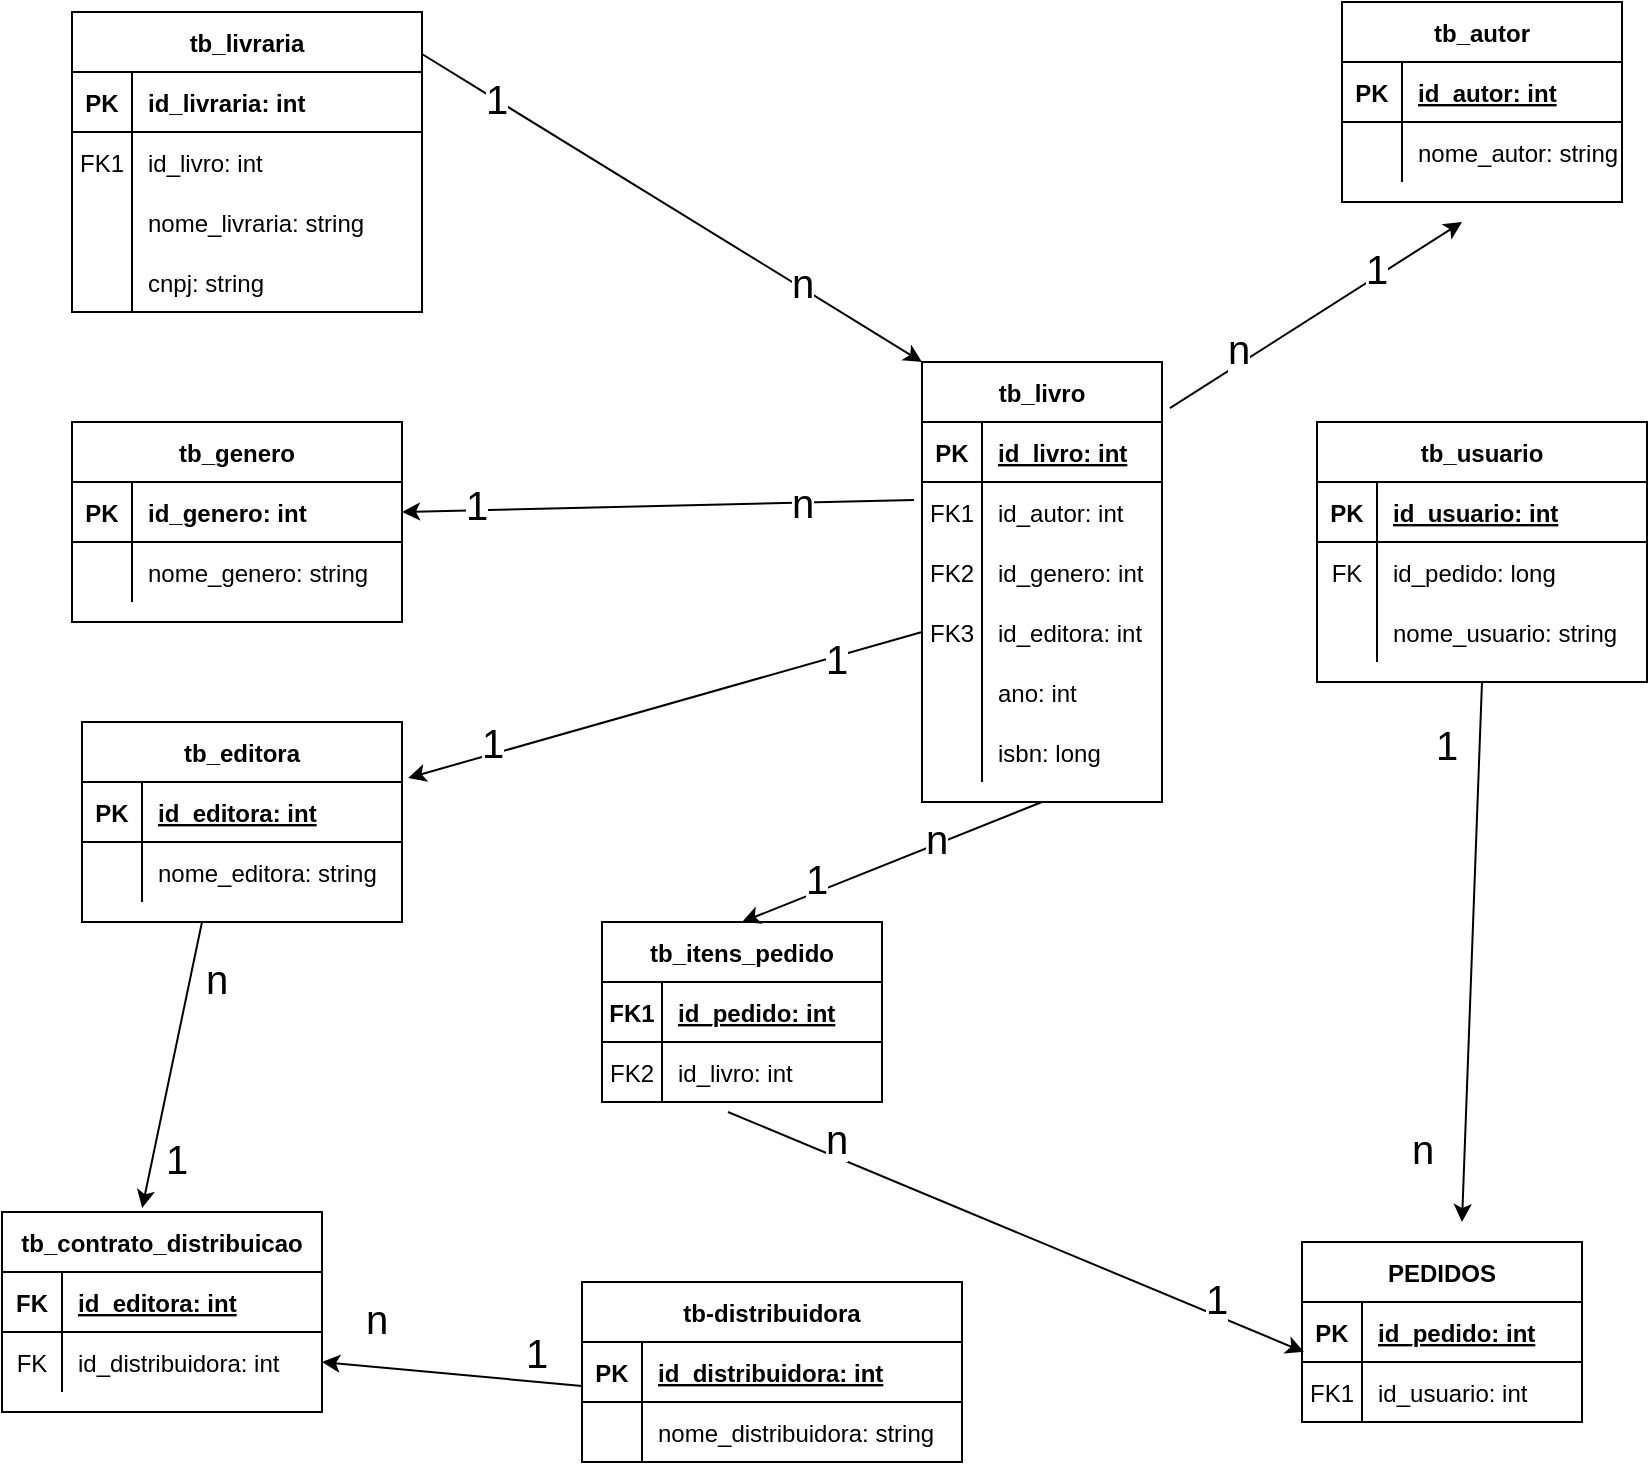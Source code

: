 <mxfile version="21.7.5" type="github">
  <diagram id="R2lEEEUBdFMjLlhIrx00" name="Page-1">
    <mxGraphModel dx="954" dy="571" grid="1" gridSize="10" guides="1" tooltips="1" connect="1" arrows="1" fold="1" page="1" pageScale="1" pageWidth="850" pageHeight="1100" math="0" shadow="0" extFonts="Permanent Marker^https://fonts.googleapis.com/css?family=Permanent+Marker">
      <root>
        <mxCell id="0" />
        <mxCell id="1" parent="0" />
        <mxCell id="nEdjFI1lRqKK-Gql2yea-118" value="tb_livro" style="shape=table;startSize=30;container=1;collapsible=1;childLayout=tableLayout;fixedRows=1;rowLines=0;fontStyle=1;align=center;resizeLast=1;" vertex="1" parent="1">
          <mxGeometry x="460" y="250" width="120" height="220" as="geometry" />
        </mxCell>
        <mxCell id="nEdjFI1lRqKK-Gql2yea-119" value="" style="shape=partialRectangle;collapsible=0;dropTarget=0;pointerEvents=0;fillColor=none;points=[[0,0.5],[1,0.5]];portConstraint=eastwest;top=0;left=0;right=0;bottom=1;" vertex="1" parent="nEdjFI1lRqKK-Gql2yea-118">
          <mxGeometry y="30" width="120" height="30" as="geometry" />
        </mxCell>
        <mxCell id="nEdjFI1lRqKK-Gql2yea-120" value="PK" style="shape=partialRectangle;overflow=hidden;connectable=0;fillColor=none;top=0;left=0;bottom=0;right=0;fontStyle=1;" vertex="1" parent="nEdjFI1lRqKK-Gql2yea-119">
          <mxGeometry width="30" height="30" as="geometry">
            <mxRectangle width="30" height="30" as="alternateBounds" />
          </mxGeometry>
        </mxCell>
        <mxCell id="nEdjFI1lRqKK-Gql2yea-121" value="id_livro: int" style="shape=partialRectangle;overflow=hidden;connectable=0;fillColor=none;top=0;left=0;bottom=0;right=0;align=left;spacingLeft=6;fontStyle=5;" vertex="1" parent="nEdjFI1lRqKK-Gql2yea-119">
          <mxGeometry x="30" width="90" height="30" as="geometry">
            <mxRectangle width="90" height="30" as="alternateBounds" />
          </mxGeometry>
        </mxCell>
        <mxCell id="nEdjFI1lRqKK-Gql2yea-122" value="" style="shape=partialRectangle;collapsible=0;dropTarget=0;pointerEvents=0;fillColor=none;points=[[0,0.5],[1,0.5]];portConstraint=eastwest;top=0;left=0;right=0;bottom=0;" vertex="1" parent="nEdjFI1lRqKK-Gql2yea-118">
          <mxGeometry y="60" width="120" height="30" as="geometry" />
        </mxCell>
        <mxCell id="nEdjFI1lRqKK-Gql2yea-123" value="FK1" style="shape=partialRectangle;overflow=hidden;connectable=0;fillColor=none;top=0;left=0;bottom=0;right=0;" vertex="1" parent="nEdjFI1lRqKK-Gql2yea-122">
          <mxGeometry width="30" height="30" as="geometry">
            <mxRectangle width="30" height="30" as="alternateBounds" />
          </mxGeometry>
        </mxCell>
        <mxCell id="nEdjFI1lRqKK-Gql2yea-124" value="id_autor: int" style="shape=partialRectangle;overflow=hidden;connectable=0;fillColor=none;top=0;left=0;bottom=0;right=0;align=left;spacingLeft=6;" vertex="1" parent="nEdjFI1lRqKK-Gql2yea-122">
          <mxGeometry x="30" width="90" height="30" as="geometry">
            <mxRectangle width="90" height="30" as="alternateBounds" />
          </mxGeometry>
        </mxCell>
        <mxCell id="nEdjFI1lRqKK-Gql2yea-125" value="" style="shape=partialRectangle;collapsible=0;dropTarget=0;pointerEvents=0;fillColor=none;points=[[0,0.5],[1,0.5]];portConstraint=eastwest;top=0;left=0;right=0;bottom=0;" vertex="1" parent="nEdjFI1lRqKK-Gql2yea-118">
          <mxGeometry y="90" width="120" height="30" as="geometry" />
        </mxCell>
        <mxCell id="nEdjFI1lRqKK-Gql2yea-126" value="FK2" style="shape=partialRectangle;overflow=hidden;connectable=0;fillColor=none;top=0;left=0;bottom=0;right=0;" vertex="1" parent="nEdjFI1lRqKK-Gql2yea-125">
          <mxGeometry width="30" height="30" as="geometry">
            <mxRectangle width="30" height="30" as="alternateBounds" />
          </mxGeometry>
        </mxCell>
        <mxCell id="nEdjFI1lRqKK-Gql2yea-127" value="id_genero: int" style="shape=partialRectangle;overflow=hidden;connectable=0;fillColor=none;top=0;left=0;bottom=0;right=0;align=left;spacingLeft=6;" vertex="1" parent="nEdjFI1lRqKK-Gql2yea-125">
          <mxGeometry x="30" width="90" height="30" as="geometry">
            <mxRectangle width="90" height="30" as="alternateBounds" />
          </mxGeometry>
        </mxCell>
        <mxCell id="nEdjFI1lRqKK-Gql2yea-128" value="" style="shape=partialRectangle;collapsible=0;dropTarget=0;pointerEvents=0;fillColor=none;points=[[0,0.5],[1,0.5]];portConstraint=eastwest;top=0;left=0;right=0;bottom=0;" vertex="1" parent="nEdjFI1lRqKK-Gql2yea-118">
          <mxGeometry y="120" width="120" height="30" as="geometry" />
        </mxCell>
        <mxCell id="nEdjFI1lRqKK-Gql2yea-129" value="FK3" style="shape=partialRectangle;overflow=hidden;connectable=0;fillColor=none;top=0;left=0;bottom=0;right=0;" vertex="1" parent="nEdjFI1lRqKK-Gql2yea-128">
          <mxGeometry width="30" height="30" as="geometry">
            <mxRectangle width="30" height="30" as="alternateBounds" />
          </mxGeometry>
        </mxCell>
        <mxCell id="nEdjFI1lRqKK-Gql2yea-130" value="id_editora: int" style="shape=partialRectangle;overflow=hidden;connectable=0;fillColor=none;top=0;left=0;bottom=0;right=0;align=left;spacingLeft=6;" vertex="1" parent="nEdjFI1lRqKK-Gql2yea-128">
          <mxGeometry x="30" width="90" height="30" as="geometry">
            <mxRectangle width="90" height="30" as="alternateBounds" />
          </mxGeometry>
        </mxCell>
        <mxCell id="nEdjFI1lRqKK-Gql2yea-131" value="" style="shape=partialRectangle;collapsible=0;dropTarget=0;pointerEvents=0;fillColor=none;points=[[0,0.5],[1,0.5]];portConstraint=eastwest;top=0;left=0;right=0;bottom=0;" vertex="1" parent="nEdjFI1lRqKK-Gql2yea-118">
          <mxGeometry y="150" width="120" height="30" as="geometry" />
        </mxCell>
        <mxCell id="nEdjFI1lRqKK-Gql2yea-132" value="" style="shape=partialRectangle;overflow=hidden;connectable=0;fillColor=none;top=0;left=0;bottom=0;right=0;" vertex="1" parent="nEdjFI1lRqKK-Gql2yea-131">
          <mxGeometry width="30" height="30" as="geometry">
            <mxRectangle width="30" height="30" as="alternateBounds" />
          </mxGeometry>
        </mxCell>
        <mxCell id="nEdjFI1lRqKK-Gql2yea-133" value="" style="shape=partialRectangle;overflow=hidden;connectable=0;fillColor=none;top=0;left=0;bottom=0;right=0;align=left;spacingLeft=6;" vertex="1" parent="nEdjFI1lRqKK-Gql2yea-131">
          <mxGeometry x="30" width="90" height="30" as="geometry">
            <mxRectangle width="90" height="30" as="alternateBounds" />
          </mxGeometry>
        </mxCell>
        <mxCell id="nEdjFI1lRqKK-Gql2yea-134" value="" style="shape=partialRectangle;collapsible=0;dropTarget=0;pointerEvents=0;fillColor=none;points=[[0,0.5],[1,0.5]];portConstraint=eastwest;top=0;left=0;right=0;bottom=0;" vertex="1" parent="nEdjFI1lRqKK-Gql2yea-118">
          <mxGeometry y="180" width="120" height="30" as="geometry" />
        </mxCell>
        <mxCell id="nEdjFI1lRqKK-Gql2yea-135" value="" style="shape=partialRectangle;overflow=hidden;connectable=0;fillColor=none;top=0;left=0;bottom=0;right=0;" vertex="1" parent="nEdjFI1lRqKK-Gql2yea-134">
          <mxGeometry width="30" height="30" as="geometry">
            <mxRectangle width="30" height="30" as="alternateBounds" />
          </mxGeometry>
        </mxCell>
        <mxCell id="nEdjFI1lRqKK-Gql2yea-136" value="isbn: long" style="shape=partialRectangle;overflow=hidden;connectable=0;fillColor=none;top=0;left=0;bottom=0;right=0;align=left;spacingLeft=6;" vertex="1" parent="nEdjFI1lRqKK-Gql2yea-134">
          <mxGeometry x="30" width="90" height="30" as="geometry">
            <mxRectangle width="90" height="30" as="alternateBounds" />
          </mxGeometry>
        </mxCell>
        <mxCell id="nEdjFI1lRqKK-Gql2yea-137" value="tb_autor" style="shape=table;startSize=30;container=1;collapsible=1;childLayout=tableLayout;fixedRows=1;rowLines=0;fontStyle=1;align=center;resizeLast=1;" vertex="1" parent="1">
          <mxGeometry x="670" y="70" width="140" height="100" as="geometry" />
        </mxCell>
        <mxCell id="nEdjFI1lRqKK-Gql2yea-138" value="" style="shape=partialRectangle;collapsible=0;dropTarget=0;pointerEvents=0;fillColor=none;points=[[0,0.5],[1,0.5]];portConstraint=eastwest;top=0;left=0;right=0;bottom=1;" vertex="1" parent="nEdjFI1lRqKK-Gql2yea-137">
          <mxGeometry y="30" width="140" height="30" as="geometry" />
        </mxCell>
        <mxCell id="nEdjFI1lRqKK-Gql2yea-139" value="PK" style="shape=partialRectangle;overflow=hidden;connectable=0;fillColor=none;top=0;left=0;bottom=0;right=0;fontStyle=1;" vertex="1" parent="nEdjFI1lRqKK-Gql2yea-138">
          <mxGeometry width="30" height="30" as="geometry">
            <mxRectangle width="30" height="30" as="alternateBounds" />
          </mxGeometry>
        </mxCell>
        <mxCell id="nEdjFI1lRqKK-Gql2yea-140" value="id_autor: int" style="shape=partialRectangle;overflow=hidden;connectable=0;fillColor=none;top=0;left=0;bottom=0;right=0;align=left;spacingLeft=6;fontStyle=5;" vertex="1" parent="nEdjFI1lRqKK-Gql2yea-138">
          <mxGeometry x="30" width="110" height="30" as="geometry">
            <mxRectangle width="110" height="30" as="alternateBounds" />
          </mxGeometry>
        </mxCell>
        <mxCell id="nEdjFI1lRqKK-Gql2yea-141" value="" style="shape=partialRectangle;collapsible=0;dropTarget=0;pointerEvents=0;fillColor=none;points=[[0,0.5],[1,0.5]];portConstraint=eastwest;top=0;left=0;right=0;bottom=0;" vertex="1" parent="nEdjFI1lRqKK-Gql2yea-137">
          <mxGeometry y="60" width="140" height="30" as="geometry" />
        </mxCell>
        <mxCell id="nEdjFI1lRqKK-Gql2yea-142" value="" style="shape=partialRectangle;overflow=hidden;connectable=0;fillColor=none;top=0;left=0;bottom=0;right=0;" vertex="1" parent="nEdjFI1lRqKK-Gql2yea-141">
          <mxGeometry width="30" height="30" as="geometry">
            <mxRectangle width="30" height="30" as="alternateBounds" />
          </mxGeometry>
        </mxCell>
        <mxCell id="nEdjFI1lRqKK-Gql2yea-143" value="nome_autor: string" style="shape=partialRectangle;overflow=hidden;connectable=0;fillColor=none;top=0;left=0;bottom=0;right=0;align=left;spacingLeft=6;" vertex="1" parent="nEdjFI1lRqKK-Gql2yea-141">
          <mxGeometry x="30" width="110" height="30" as="geometry">
            <mxRectangle width="110" height="30" as="alternateBounds" />
          </mxGeometry>
        </mxCell>
        <mxCell id="nEdjFI1lRqKK-Gql2yea-144" value="tb_genero" style="shape=table;startSize=30;container=1;collapsible=1;childLayout=tableLayout;fixedRows=1;rowLines=0;fontStyle=1;align=center;resizeLast=1;" vertex="1" parent="1">
          <mxGeometry x="35" y="280" width="165" height="100" as="geometry" />
        </mxCell>
        <mxCell id="nEdjFI1lRqKK-Gql2yea-145" value="" style="shape=partialRectangle;collapsible=0;dropTarget=0;pointerEvents=0;fillColor=none;points=[[0,0.5],[1,0.5]];portConstraint=eastwest;top=0;left=0;right=0;bottom=1;" vertex="1" parent="nEdjFI1lRqKK-Gql2yea-144">
          <mxGeometry y="30" width="165" height="30" as="geometry" />
        </mxCell>
        <mxCell id="nEdjFI1lRqKK-Gql2yea-146" value="PK" style="shape=partialRectangle;overflow=hidden;connectable=0;fillColor=none;top=0;left=0;bottom=0;right=0;fontStyle=1;" vertex="1" parent="nEdjFI1lRqKK-Gql2yea-145">
          <mxGeometry width="30" height="30" as="geometry">
            <mxRectangle width="30" height="30" as="alternateBounds" />
          </mxGeometry>
        </mxCell>
        <mxCell id="nEdjFI1lRqKK-Gql2yea-147" value="id_genero: int" style="shape=partialRectangle;overflow=hidden;connectable=0;fillColor=none;top=0;left=0;bottom=0;right=0;align=left;spacingLeft=6;fontStyle=1;" vertex="1" parent="nEdjFI1lRqKK-Gql2yea-145">
          <mxGeometry x="30" width="135" height="30" as="geometry">
            <mxRectangle width="135" height="30" as="alternateBounds" />
          </mxGeometry>
        </mxCell>
        <mxCell id="nEdjFI1lRqKK-Gql2yea-148" value="" style="shape=partialRectangle;collapsible=0;dropTarget=0;pointerEvents=0;fillColor=none;points=[[0,0.5],[1,0.5]];portConstraint=eastwest;top=0;left=0;right=0;bottom=0;" vertex="1" parent="nEdjFI1lRqKK-Gql2yea-144">
          <mxGeometry y="60" width="165" height="30" as="geometry" />
        </mxCell>
        <mxCell id="nEdjFI1lRqKK-Gql2yea-149" value="" style="shape=partialRectangle;overflow=hidden;connectable=0;fillColor=none;top=0;left=0;bottom=0;right=0;" vertex="1" parent="nEdjFI1lRqKK-Gql2yea-148">
          <mxGeometry width="30" height="30" as="geometry">
            <mxRectangle width="30" height="30" as="alternateBounds" />
          </mxGeometry>
        </mxCell>
        <mxCell id="nEdjFI1lRqKK-Gql2yea-150" value="nome_genero: string" style="shape=partialRectangle;overflow=hidden;connectable=0;fillColor=none;top=0;left=0;bottom=0;right=0;align=left;spacingLeft=6;" vertex="1" parent="nEdjFI1lRqKK-Gql2yea-148">
          <mxGeometry x="30" width="135" height="30" as="geometry">
            <mxRectangle width="135" height="30" as="alternateBounds" />
          </mxGeometry>
        </mxCell>
        <mxCell id="nEdjFI1lRqKK-Gql2yea-151" value="tb_editora" style="shape=table;startSize=30;container=1;collapsible=1;childLayout=tableLayout;fixedRows=1;rowLines=0;fontStyle=1;align=center;resizeLast=1;" vertex="1" parent="1">
          <mxGeometry x="40" y="430" width="160" height="100" as="geometry" />
        </mxCell>
        <mxCell id="nEdjFI1lRqKK-Gql2yea-152" value="" style="shape=partialRectangle;collapsible=0;dropTarget=0;pointerEvents=0;fillColor=none;points=[[0,0.5],[1,0.5]];portConstraint=eastwest;top=0;left=0;right=0;bottom=1;" vertex="1" parent="nEdjFI1lRqKK-Gql2yea-151">
          <mxGeometry y="30" width="160" height="30" as="geometry" />
        </mxCell>
        <mxCell id="nEdjFI1lRqKK-Gql2yea-153" value="PK" style="shape=partialRectangle;overflow=hidden;connectable=0;fillColor=none;top=0;left=0;bottom=0;right=0;fontStyle=1;" vertex="1" parent="nEdjFI1lRqKK-Gql2yea-152">
          <mxGeometry width="30" height="30" as="geometry">
            <mxRectangle width="30" height="30" as="alternateBounds" />
          </mxGeometry>
        </mxCell>
        <mxCell id="nEdjFI1lRqKK-Gql2yea-154" value="id_editora: int" style="shape=partialRectangle;overflow=hidden;connectable=0;fillColor=none;top=0;left=0;bottom=0;right=0;align=left;spacingLeft=6;fontStyle=5;" vertex="1" parent="nEdjFI1lRqKK-Gql2yea-152">
          <mxGeometry x="30" width="130" height="30" as="geometry">
            <mxRectangle width="130" height="30" as="alternateBounds" />
          </mxGeometry>
        </mxCell>
        <mxCell id="nEdjFI1lRqKK-Gql2yea-155" value="" style="shape=partialRectangle;collapsible=0;dropTarget=0;pointerEvents=0;fillColor=none;points=[[0,0.5],[1,0.5]];portConstraint=eastwest;top=0;left=0;right=0;bottom=0;" vertex="1" parent="nEdjFI1lRqKK-Gql2yea-151">
          <mxGeometry y="60" width="160" height="30" as="geometry" />
        </mxCell>
        <mxCell id="nEdjFI1lRqKK-Gql2yea-156" value="" style="shape=partialRectangle;overflow=hidden;connectable=0;fillColor=none;top=0;left=0;bottom=0;right=0;" vertex="1" parent="nEdjFI1lRqKK-Gql2yea-155">
          <mxGeometry width="30" height="30" as="geometry">
            <mxRectangle width="30" height="30" as="alternateBounds" />
          </mxGeometry>
        </mxCell>
        <mxCell id="nEdjFI1lRqKK-Gql2yea-157" value="nome_editora: string" style="shape=partialRectangle;overflow=hidden;connectable=0;fillColor=none;top=0;left=0;bottom=0;right=0;align=left;spacingLeft=6;" vertex="1" parent="nEdjFI1lRqKK-Gql2yea-155">
          <mxGeometry x="30" width="130" height="30" as="geometry">
            <mxRectangle width="130" height="30" as="alternateBounds" />
          </mxGeometry>
        </mxCell>
        <mxCell id="nEdjFI1lRqKK-Gql2yea-158" value="PEDIDOS" style="shape=table;startSize=30;container=1;collapsible=1;childLayout=tableLayout;fixedRows=1;rowLines=0;fontStyle=1;align=center;resizeLast=1;" vertex="1" parent="1">
          <mxGeometry x="650" y="690" width="140" height="90" as="geometry" />
        </mxCell>
        <mxCell id="nEdjFI1lRqKK-Gql2yea-159" value="" style="shape=partialRectangle;collapsible=0;dropTarget=0;pointerEvents=0;fillColor=none;points=[[0,0.5],[1,0.5]];portConstraint=eastwest;top=0;left=0;right=0;bottom=1;" vertex="1" parent="nEdjFI1lRqKK-Gql2yea-158">
          <mxGeometry y="30" width="140" height="30" as="geometry" />
        </mxCell>
        <mxCell id="nEdjFI1lRqKK-Gql2yea-160" value="PK" style="shape=partialRectangle;overflow=hidden;connectable=0;fillColor=none;top=0;left=0;bottom=0;right=0;fontStyle=1;" vertex="1" parent="nEdjFI1lRqKK-Gql2yea-159">
          <mxGeometry width="30" height="30" as="geometry">
            <mxRectangle width="30" height="30" as="alternateBounds" />
          </mxGeometry>
        </mxCell>
        <mxCell id="nEdjFI1lRqKK-Gql2yea-161" value="id_pedido: int" style="shape=partialRectangle;overflow=hidden;connectable=0;fillColor=none;top=0;left=0;bottom=0;right=0;align=left;spacingLeft=6;fontStyle=5;" vertex="1" parent="nEdjFI1lRqKK-Gql2yea-159">
          <mxGeometry x="30" width="110" height="30" as="geometry">
            <mxRectangle width="110" height="30" as="alternateBounds" />
          </mxGeometry>
        </mxCell>
        <mxCell id="nEdjFI1lRqKK-Gql2yea-162" value="" style="shape=partialRectangle;collapsible=0;dropTarget=0;pointerEvents=0;fillColor=none;points=[[0,0.5],[1,0.5]];portConstraint=eastwest;top=0;left=0;right=0;bottom=0;" vertex="1" parent="nEdjFI1lRqKK-Gql2yea-158">
          <mxGeometry y="60" width="140" height="30" as="geometry" />
        </mxCell>
        <mxCell id="nEdjFI1lRqKK-Gql2yea-163" value="FK1" style="shape=partialRectangle;overflow=hidden;connectable=0;fillColor=none;top=0;left=0;bottom=0;right=0;" vertex="1" parent="nEdjFI1lRqKK-Gql2yea-162">
          <mxGeometry width="30" height="30" as="geometry">
            <mxRectangle width="30" height="30" as="alternateBounds" />
          </mxGeometry>
        </mxCell>
        <mxCell id="nEdjFI1lRqKK-Gql2yea-164" value="id_usuario: int" style="shape=partialRectangle;overflow=hidden;connectable=0;fillColor=none;top=0;left=0;bottom=0;right=0;align=left;spacingLeft=6;" vertex="1" parent="nEdjFI1lRqKK-Gql2yea-162">
          <mxGeometry x="30" width="110" height="30" as="geometry">
            <mxRectangle width="110" height="30" as="alternateBounds" />
          </mxGeometry>
        </mxCell>
        <mxCell id="nEdjFI1lRqKK-Gql2yea-169" value="tb_usuario" style="shape=table;startSize=30;container=1;collapsible=1;childLayout=tableLayout;fixedRows=1;rowLines=0;fontStyle=1;align=center;resizeLast=1;" vertex="1" parent="1">
          <mxGeometry x="657.5" y="280" width="165" height="130" as="geometry" />
        </mxCell>
        <mxCell id="nEdjFI1lRqKK-Gql2yea-170" value="" style="shape=partialRectangle;collapsible=0;dropTarget=0;pointerEvents=0;fillColor=none;points=[[0,0.5],[1,0.5]];portConstraint=eastwest;top=0;left=0;right=0;bottom=1;" vertex="1" parent="nEdjFI1lRqKK-Gql2yea-169">
          <mxGeometry y="30" width="165" height="30" as="geometry" />
        </mxCell>
        <mxCell id="nEdjFI1lRqKK-Gql2yea-171" value="PK" style="shape=partialRectangle;overflow=hidden;connectable=0;fillColor=none;top=0;left=0;bottom=0;right=0;fontStyle=1;" vertex="1" parent="nEdjFI1lRqKK-Gql2yea-170">
          <mxGeometry width="30" height="30" as="geometry">
            <mxRectangle width="30" height="30" as="alternateBounds" />
          </mxGeometry>
        </mxCell>
        <mxCell id="nEdjFI1lRqKK-Gql2yea-172" value="id_usuario: int" style="shape=partialRectangle;overflow=hidden;connectable=0;fillColor=none;top=0;left=0;bottom=0;right=0;align=left;spacingLeft=6;fontStyle=5;" vertex="1" parent="nEdjFI1lRqKK-Gql2yea-170">
          <mxGeometry x="30" width="135" height="30" as="geometry">
            <mxRectangle width="135" height="30" as="alternateBounds" />
          </mxGeometry>
        </mxCell>
        <mxCell id="nEdjFI1lRqKK-Gql2yea-173" value="" style="shape=partialRectangle;collapsible=0;dropTarget=0;pointerEvents=0;fillColor=none;points=[[0,0.5],[1,0.5]];portConstraint=eastwest;top=0;left=0;right=0;bottom=0;" vertex="1" parent="nEdjFI1lRqKK-Gql2yea-169">
          <mxGeometry y="60" width="165" height="30" as="geometry" />
        </mxCell>
        <mxCell id="nEdjFI1lRqKK-Gql2yea-174" value="FK" style="shape=partialRectangle;overflow=hidden;connectable=0;fillColor=none;top=0;left=0;bottom=0;right=0;" vertex="1" parent="nEdjFI1lRqKK-Gql2yea-173">
          <mxGeometry width="30" height="30" as="geometry">
            <mxRectangle width="30" height="30" as="alternateBounds" />
          </mxGeometry>
        </mxCell>
        <mxCell id="nEdjFI1lRqKK-Gql2yea-175" value="id_pedido: long" style="shape=partialRectangle;overflow=hidden;connectable=0;fillColor=none;top=0;left=0;bottom=0;right=0;align=left;spacingLeft=6;" vertex="1" parent="nEdjFI1lRqKK-Gql2yea-173">
          <mxGeometry x="30" width="135" height="30" as="geometry">
            <mxRectangle width="135" height="30" as="alternateBounds" />
          </mxGeometry>
        </mxCell>
        <mxCell id="nEdjFI1lRqKK-Gql2yea-176" value="" style="shape=partialRectangle;collapsible=0;dropTarget=0;pointerEvents=0;fillColor=none;points=[[0,0.5],[1,0.5]];portConstraint=eastwest;top=0;left=0;right=0;bottom=0;" vertex="1" parent="nEdjFI1lRqKK-Gql2yea-169">
          <mxGeometry y="90" width="165" height="30" as="geometry" />
        </mxCell>
        <mxCell id="nEdjFI1lRqKK-Gql2yea-177" value="" style="shape=partialRectangle;overflow=hidden;connectable=0;fillColor=none;top=0;left=0;bottom=0;right=0;" vertex="1" parent="nEdjFI1lRqKK-Gql2yea-176">
          <mxGeometry width="30" height="30" as="geometry">
            <mxRectangle width="30" height="30" as="alternateBounds" />
          </mxGeometry>
        </mxCell>
        <mxCell id="nEdjFI1lRqKK-Gql2yea-178" value="nome_usuario: string" style="shape=partialRectangle;overflow=hidden;connectable=0;fillColor=none;top=0;left=0;bottom=0;right=0;align=left;spacingLeft=6;" vertex="1" parent="nEdjFI1lRqKK-Gql2yea-176">
          <mxGeometry x="30" width="135" height="30" as="geometry">
            <mxRectangle width="135" height="30" as="alternateBounds" />
          </mxGeometry>
        </mxCell>
        <mxCell id="nEdjFI1lRqKK-Gql2yea-196" value="ano: int" style="shape=partialRectangle;overflow=hidden;connectable=0;fillColor=none;top=0;left=0;bottom=0;right=0;align=left;spacingLeft=6;" vertex="1" parent="1">
          <mxGeometry x="490" y="400" width="220" height="30" as="geometry">
            <mxRectangle width="220" height="30" as="alternateBounds" />
          </mxGeometry>
        </mxCell>
        <mxCell id="nEdjFI1lRqKK-Gql2yea-197" value="tb_livraria" style="shape=table;startSize=30;container=1;collapsible=1;childLayout=tableLayout;fixedRows=1;rowLines=0;fontStyle=1;align=center;resizeLast=1;" vertex="1" parent="1">
          <mxGeometry x="35" y="75" width="175" height="150" as="geometry" />
        </mxCell>
        <mxCell id="nEdjFI1lRqKK-Gql2yea-198" value="" style="shape=partialRectangle;collapsible=0;dropTarget=0;pointerEvents=0;fillColor=none;points=[[0,0.5],[1,0.5]];portConstraint=eastwest;top=0;left=0;right=0;bottom=1;" vertex="1" parent="nEdjFI1lRqKK-Gql2yea-197">
          <mxGeometry y="30" width="175" height="30" as="geometry" />
        </mxCell>
        <mxCell id="nEdjFI1lRqKK-Gql2yea-199" value="PK" style="shape=partialRectangle;overflow=hidden;connectable=0;fillColor=none;top=0;left=0;bottom=0;right=0;fontStyle=1;" vertex="1" parent="nEdjFI1lRqKK-Gql2yea-198">
          <mxGeometry width="30" height="30" as="geometry">
            <mxRectangle width="30" height="30" as="alternateBounds" />
          </mxGeometry>
        </mxCell>
        <mxCell id="nEdjFI1lRqKK-Gql2yea-200" value="id_livraria: int" style="shape=partialRectangle;overflow=hidden;connectable=0;fillColor=none;top=0;left=0;bottom=0;right=0;align=left;spacingLeft=6;fontStyle=1;" vertex="1" parent="nEdjFI1lRqKK-Gql2yea-198">
          <mxGeometry x="30" width="145" height="30" as="geometry">
            <mxRectangle width="145" height="30" as="alternateBounds" />
          </mxGeometry>
        </mxCell>
        <mxCell id="nEdjFI1lRqKK-Gql2yea-201" value="" style="shape=partialRectangle;collapsible=0;dropTarget=0;pointerEvents=0;fillColor=none;points=[[0,0.5],[1,0.5]];portConstraint=eastwest;top=0;left=0;right=0;bottom=0;" vertex="1" parent="nEdjFI1lRqKK-Gql2yea-197">
          <mxGeometry y="60" width="175" height="30" as="geometry" />
        </mxCell>
        <mxCell id="nEdjFI1lRqKK-Gql2yea-202" value="FK1" style="shape=partialRectangle;overflow=hidden;connectable=0;fillColor=none;top=0;left=0;bottom=0;right=0;" vertex="1" parent="nEdjFI1lRqKK-Gql2yea-201">
          <mxGeometry width="30" height="30" as="geometry">
            <mxRectangle width="30" height="30" as="alternateBounds" />
          </mxGeometry>
        </mxCell>
        <mxCell id="nEdjFI1lRqKK-Gql2yea-203" value="id_livro: int" style="shape=partialRectangle;overflow=hidden;connectable=0;fillColor=none;top=0;left=0;bottom=0;right=0;align=left;spacingLeft=6;" vertex="1" parent="nEdjFI1lRqKK-Gql2yea-201">
          <mxGeometry x="30" width="145" height="30" as="geometry">
            <mxRectangle width="145" height="30" as="alternateBounds" />
          </mxGeometry>
        </mxCell>
        <mxCell id="nEdjFI1lRqKK-Gql2yea-204" value="" style="shape=partialRectangle;collapsible=0;dropTarget=0;pointerEvents=0;fillColor=none;points=[[0,0.5],[1,0.5]];portConstraint=eastwest;top=0;left=0;right=0;bottom=0;" vertex="1" parent="nEdjFI1lRqKK-Gql2yea-197">
          <mxGeometry y="90" width="175" height="30" as="geometry" />
        </mxCell>
        <mxCell id="nEdjFI1lRqKK-Gql2yea-205" value="" style="shape=partialRectangle;overflow=hidden;connectable=0;fillColor=none;top=0;left=0;bottom=0;right=0;" vertex="1" parent="nEdjFI1lRqKK-Gql2yea-204">
          <mxGeometry width="30" height="30" as="geometry">
            <mxRectangle width="30" height="30" as="alternateBounds" />
          </mxGeometry>
        </mxCell>
        <mxCell id="nEdjFI1lRqKK-Gql2yea-206" value="nome_livraria: string" style="shape=partialRectangle;overflow=hidden;connectable=0;fillColor=none;top=0;left=0;bottom=0;right=0;align=left;spacingLeft=6;" vertex="1" parent="nEdjFI1lRqKK-Gql2yea-204">
          <mxGeometry x="30" width="145" height="30" as="geometry">
            <mxRectangle width="145" height="30" as="alternateBounds" />
          </mxGeometry>
        </mxCell>
        <mxCell id="nEdjFI1lRqKK-Gql2yea-207" value="" style="shape=partialRectangle;collapsible=0;dropTarget=0;pointerEvents=0;fillColor=none;points=[[0,0.5],[1,0.5]];portConstraint=eastwest;top=0;left=0;right=0;bottom=0;" vertex="1" parent="nEdjFI1lRqKK-Gql2yea-197">
          <mxGeometry y="120" width="175" height="30" as="geometry" />
        </mxCell>
        <mxCell id="nEdjFI1lRqKK-Gql2yea-208" value="" style="shape=partialRectangle;overflow=hidden;connectable=0;fillColor=none;top=0;left=0;bottom=0;right=0;" vertex="1" parent="nEdjFI1lRqKK-Gql2yea-207">
          <mxGeometry width="30" height="30" as="geometry">
            <mxRectangle width="30" height="30" as="alternateBounds" />
          </mxGeometry>
        </mxCell>
        <mxCell id="nEdjFI1lRqKK-Gql2yea-209" value="cnpj: string" style="shape=partialRectangle;overflow=hidden;connectable=0;fillColor=none;top=0;left=0;bottom=0;right=0;align=left;spacingLeft=6;" vertex="1" parent="nEdjFI1lRqKK-Gql2yea-207">
          <mxGeometry x="30" width="145" height="30" as="geometry">
            <mxRectangle width="145" height="30" as="alternateBounds" />
          </mxGeometry>
        </mxCell>
        <mxCell id="nEdjFI1lRqKK-Gql2yea-210" value="tb-distribuidora" style="shape=table;startSize=30;container=1;collapsible=1;childLayout=tableLayout;fixedRows=1;rowLines=0;fontStyle=1;align=center;resizeLast=1;" vertex="1" parent="1">
          <mxGeometry x="290" y="710" width="190" height="90" as="geometry" />
        </mxCell>
        <mxCell id="nEdjFI1lRqKK-Gql2yea-211" value="" style="shape=partialRectangle;collapsible=0;dropTarget=0;pointerEvents=0;fillColor=none;points=[[0,0.5],[1,0.5]];portConstraint=eastwest;top=0;left=0;right=0;bottom=1;" vertex="1" parent="nEdjFI1lRqKK-Gql2yea-210">
          <mxGeometry y="30" width="190" height="30" as="geometry" />
        </mxCell>
        <mxCell id="nEdjFI1lRqKK-Gql2yea-212" value="PK" style="shape=partialRectangle;overflow=hidden;connectable=0;fillColor=none;top=0;left=0;bottom=0;right=0;fontStyle=1;" vertex="1" parent="nEdjFI1lRqKK-Gql2yea-211">
          <mxGeometry width="30" height="30" as="geometry">
            <mxRectangle width="30" height="30" as="alternateBounds" />
          </mxGeometry>
        </mxCell>
        <mxCell id="nEdjFI1lRqKK-Gql2yea-213" value="id_distribuidora: int" style="shape=partialRectangle;overflow=hidden;connectable=0;fillColor=none;top=0;left=0;bottom=0;right=0;align=left;spacingLeft=6;fontStyle=5;" vertex="1" parent="nEdjFI1lRqKK-Gql2yea-211">
          <mxGeometry x="30" width="160" height="30" as="geometry">
            <mxRectangle width="160" height="30" as="alternateBounds" />
          </mxGeometry>
        </mxCell>
        <mxCell id="nEdjFI1lRqKK-Gql2yea-214" value="" style="shape=partialRectangle;collapsible=0;dropTarget=0;pointerEvents=0;fillColor=none;points=[[0,0.5],[1,0.5]];portConstraint=eastwest;top=0;left=0;right=0;bottom=0;" vertex="1" parent="nEdjFI1lRqKK-Gql2yea-210">
          <mxGeometry y="60" width="190" height="30" as="geometry" />
        </mxCell>
        <mxCell id="nEdjFI1lRqKK-Gql2yea-215" value="" style="shape=partialRectangle;overflow=hidden;connectable=0;fillColor=none;top=0;left=0;bottom=0;right=0;" vertex="1" parent="nEdjFI1lRqKK-Gql2yea-214">
          <mxGeometry width="30" height="30" as="geometry">
            <mxRectangle width="30" height="30" as="alternateBounds" />
          </mxGeometry>
        </mxCell>
        <mxCell id="nEdjFI1lRqKK-Gql2yea-216" value="nome_distribuidora: string" style="shape=partialRectangle;overflow=hidden;connectable=0;fillColor=none;top=0;left=0;bottom=0;right=0;align=left;spacingLeft=6;" vertex="1" parent="nEdjFI1lRqKK-Gql2yea-214">
          <mxGeometry x="30" width="160" height="30" as="geometry">
            <mxRectangle width="160" height="30" as="alternateBounds" />
          </mxGeometry>
        </mxCell>
        <mxCell id="nEdjFI1lRqKK-Gql2yea-228" value="tb_itens_pedido" style="shape=table;startSize=30;container=1;collapsible=1;childLayout=tableLayout;fixedRows=1;rowLines=0;fontStyle=1;align=center;resizeLast=1;" vertex="1" parent="1">
          <mxGeometry x="300" y="530" width="140" height="90" as="geometry" />
        </mxCell>
        <mxCell id="nEdjFI1lRqKK-Gql2yea-229" value="" style="shape=partialRectangle;collapsible=0;dropTarget=0;pointerEvents=0;fillColor=none;points=[[0,0.5],[1,0.5]];portConstraint=eastwest;top=0;left=0;right=0;bottom=1;" vertex="1" parent="nEdjFI1lRqKK-Gql2yea-228">
          <mxGeometry y="30" width="140" height="30" as="geometry" />
        </mxCell>
        <mxCell id="nEdjFI1lRqKK-Gql2yea-230" value="FK1" style="shape=partialRectangle;overflow=hidden;connectable=0;fillColor=none;top=0;left=0;bottom=0;right=0;fontStyle=1;" vertex="1" parent="nEdjFI1lRqKK-Gql2yea-229">
          <mxGeometry width="30" height="30" as="geometry">
            <mxRectangle width="30" height="30" as="alternateBounds" />
          </mxGeometry>
        </mxCell>
        <mxCell id="nEdjFI1lRqKK-Gql2yea-231" value="id_pedido: int" style="shape=partialRectangle;overflow=hidden;connectable=0;fillColor=none;top=0;left=0;bottom=0;right=0;align=left;spacingLeft=6;fontStyle=5;" vertex="1" parent="nEdjFI1lRqKK-Gql2yea-229">
          <mxGeometry x="30" width="110" height="30" as="geometry">
            <mxRectangle width="110" height="30" as="alternateBounds" />
          </mxGeometry>
        </mxCell>
        <mxCell id="nEdjFI1lRqKK-Gql2yea-232" value="" style="shape=partialRectangle;collapsible=0;dropTarget=0;pointerEvents=0;fillColor=none;points=[[0,0.5],[1,0.5]];portConstraint=eastwest;top=0;left=0;right=0;bottom=0;" vertex="1" parent="nEdjFI1lRqKK-Gql2yea-228">
          <mxGeometry y="60" width="140" height="30" as="geometry" />
        </mxCell>
        <mxCell id="nEdjFI1lRqKK-Gql2yea-233" value="FK2" style="shape=partialRectangle;overflow=hidden;connectable=0;fillColor=none;top=0;left=0;bottom=0;right=0;" vertex="1" parent="nEdjFI1lRqKK-Gql2yea-232">
          <mxGeometry width="30" height="30" as="geometry">
            <mxRectangle width="30" height="30" as="alternateBounds" />
          </mxGeometry>
        </mxCell>
        <mxCell id="nEdjFI1lRqKK-Gql2yea-234" value="id_livro: int" style="shape=partialRectangle;overflow=hidden;connectable=0;fillColor=none;top=0;left=0;bottom=0;right=0;align=left;spacingLeft=6;" vertex="1" parent="nEdjFI1lRqKK-Gql2yea-232">
          <mxGeometry x="30" width="110" height="30" as="geometry">
            <mxRectangle width="110" height="30" as="alternateBounds" />
          </mxGeometry>
        </mxCell>
        <mxCell id="nEdjFI1lRqKK-Gql2yea-236" value="" style="edgeStyle=none;orthogonalLoop=1;jettySize=auto;html=1;rounded=0;entryX=1;entryY=0.5;entryDx=0;entryDy=0;exitX=-0.033;exitY=0.3;exitDx=0;exitDy=0;exitPerimeter=0;" edge="1" parent="1" source="nEdjFI1lRqKK-Gql2yea-122" target="nEdjFI1lRqKK-Gql2yea-145">
          <mxGeometry width="100" relative="1" as="geometry">
            <mxPoint x="430" y="370" as="sourcePoint" />
            <mxPoint x="340" y="260" as="targetPoint" />
            <Array as="points" />
          </mxGeometry>
        </mxCell>
        <mxCell id="nEdjFI1lRqKK-Gql2yea-238" value="n" style="edgeLabel;html=1;align=center;verticalAlign=middle;resizable=0;points=[];fontSize=20;" vertex="1" connectable="0" parent="1">
          <mxGeometry x="400.001" y="319.999" as="geometry" />
        </mxCell>
        <mxCell id="nEdjFI1lRqKK-Gql2yea-240" value="" style="edgeStyle=none;orthogonalLoop=1;jettySize=auto;html=1;rounded=0;exitX=1;exitY=0.14;exitDx=0;exitDy=0;exitPerimeter=0;entryX=0;entryY=0;entryDx=0;entryDy=0;" edge="1" parent="1" source="nEdjFI1lRqKK-Gql2yea-197" target="nEdjFI1lRqKK-Gql2yea-118">
          <mxGeometry width="100" relative="1" as="geometry">
            <mxPoint x="240" y="160" as="sourcePoint" />
            <mxPoint x="340" y="160" as="targetPoint" />
            <Array as="points" />
          </mxGeometry>
        </mxCell>
        <mxCell id="nEdjFI1lRqKK-Gql2yea-242" value="n" style="edgeLabel;html=1;align=center;verticalAlign=middle;resizable=0;points=[];fontSize=20;" vertex="1" connectable="0" parent="1">
          <mxGeometry x="400.001" y="209.999" as="geometry" />
        </mxCell>
        <mxCell id="nEdjFI1lRqKK-Gql2yea-243" value="&lt;span style=&quot;color: rgb(0, 0, 0); font-family: Helvetica; font-size: 20px; font-style: normal; font-variant-ligatures: normal; font-variant-caps: normal; font-weight: 400; letter-spacing: normal; orphans: 2; text-align: center; text-indent: 0px; text-transform: none; widows: 2; word-spacing: 0px; -webkit-text-stroke-width: 0px; background-color: rgb(255, 255, 255); text-decoration-thickness: initial; text-decoration-style: initial; text-decoration-color: initial; float: none; display: inline !important;&quot;&gt;1&lt;/span&gt;" style="text;whiteSpace=wrap;html=1;" vertex="1" parent="1">
          <mxGeometry x="239.73" y="100" width="10" height="35" as="geometry" />
        </mxCell>
        <mxCell id="nEdjFI1lRqKK-Gql2yea-244" value="" style="edgeStyle=none;orthogonalLoop=1;jettySize=auto;html=1;rounded=0;exitX=1.033;exitY=0.105;exitDx=0;exitDy=0;exitPerimeter=0;" edge="1" parent="1" source="nEdjFI1lRqKK-Gql2yea-118">
          <mxGeometry width="100" relative="1" as="geometry">
            <mxPoint x="630" y="260" as="sourcePoint" />
            <mxPoint x="730" y="180" as="targetPoint" />
            <Array as="points" />
          </mxGeometry>
        </mxCell>
        <mxCell id="nEdjFI1lRqKK-Gql2yea-245" value="n" style="edgeLabel;html=1;align=center;verticalAlign=middle;resizable=0;points=[];fontSize=20;" vertex="1" connectable="0" parent="1">
          <mxGeometry x="410.001" y="219.999" as="geometry">
            <mxPoint x="208" y="23" as="offset" />
          </mxGeometry>
        </mxCell>
        <mxCell id="nEdjFI1lRqKK-Gql2yea-246" value="&lt;span style=&quot;color: rgb(0, 0, 0); font-family: Helvetica; font-size: 20px; font-style: normal; font-variant-ligatures: normal; font-variant-caps: normal; font-weight: 400; letter-spacing: normal; orphans: 2; text-align: center; text-indent: 0px; text-transform: none; widows: 2; word-spacing: 0px; -webkit-text-stroke-width: 0px; background-color: rgb(255, 255, 255); text-decoration-thickness: initial; text-decoration-style: initial; text-decoration-color: initial; float: none; display: inline !important;&quot;&gt;1&lt;/span&gt;" style="text;whiteSpace=wrap;html=1;" vertex="1" parent="1">
          <mxGeometry x="680" y="185" width="10" height="35" as="geometry" />
        </mxCell>
        <mxCell id="nEdjFI1lRqKK-Gql2yea-247" value="" style="edgeStyle=none;orthogonalLoop=1;jettySize=auto;html=1;rounded=0;exitX=0;exitY=0.5;exitDx=0;exitDy=0;entryX=1.019;entryY=-0.067;entryDx=0;entryDy=0;entryPerimeter=0;" edge="1" parent="1" source="nEdjFI1lRqKK-Gql2yea-128" target="nEdjFI1lRqKK-Gql2yea-152">
          <mxGeometry width="100" relative="1" as="geometry">
            <mxPoint x="240" y="470" as="sourcePoint" />
            <mxPoint x="230" y="440" as="targetPoint" />
            <Array as="points" />
          </mxGeometry>
        </mxCell>
        <mxCell id="nEdjFI1lRqKK-Gql2yea-251" value="&lt;span style=&quot;color: rgb(0, 0, 0); font-family: Helvetica; font-size: 20px; font-style: normal; font-variant-ligatures: normal; font-variant-caps: normal; font-weight: 400; letter-spacing: normal; orphans: 2; text-align: center; text-indent: 0px; text-transform: none; widows: 2; word-spacing: 0px; -webkit-text-stroke-width: 0px; background-color: rgb(255, 255, 255); text-decoration-thickness: initial; text-decoration-style: initial; text-decoration-color: initial; float: none; display: inline !important;&quot;&gt;1&lt;/span&gt;" style="text;whiteSpace=wrap;html=1;" vertex="1" parent="1">
          <mxGeometry x="229.73" y="302.5" width="10" height="35" as="geometry" />
        </mxCell>
        <mxCell id="nEdjFI1lRqKK-Gql2yea-252" value="&lt;span style=&quot;color: rgb(0, 0, 0); font-family: Helvetica; font-size: 20px; font-style: normal; font-variant-ligatures: normal; font-variant-caps: normal; font-weight: 400; letter-spacing: normal; orphans: 2; text-align: center; text-indent: 0px; text-transform: none; widows: 2; word-spacing: 0px; -webkit-text-stroke-width: 0px; background-color: rgb(255, 255, 255); text-decoration-thickness: initial; text-decoration-style: initial; text-decoration-color: initial; float: none; display: inline !important;&quot;&gt;1&lt;/span&gt;" style="text;whiteSpace=wrap;html=1;" vertex="1" parent="1">
          <mxGeometry x="410" y="380" width="10.27" height="35" as="geometry" />
        </mxCell>
        <mxCell id="nEdjFI1lRqKK-Gql2yea-253" value="1" style="edgeLabel;html=1;align=center;verticalAlign=middle;resizable=0;points=[];fontSize=20;" vertex="1" connectable="0" parent="1">
          <mxGeometry x="244.731" y="439.999" as="geometry" />
        </mxCell>
        <mxCell id="nEdjFI1lRqKK-Gql2yea-254" value="" style="edgeStyle=none;orthogonalLoop=1;jettySize=auto;html=1;rounded=0;entryX=0.438;entryY=-0.02;entryDx=0;entryDy=0;entryPerimeter=0;" edge="1" parent="1" target="nEdjFI1lRqKK-Gql2yea-266">
          <mxGeometry width="100" relative="1" as="geometry">
            <mxPoint x="100" y="530" as="sourcePoint" />
            <mxPoint x="210" y="710" as="targetPoint" />
            <Array as="points" />
          </mxGeometry>
        </mxCell>
        <mxCell id="nEdjFI1lRqKK-Gql2yea-255" value="&lt;div style=&quot;text-align: center;&quot;&gt;&lt;span style=&quot;font-size: 20px; background-color: rgb(255, 255, 255);&quot;&gt;n&lt;/span&gt;&lt;/div&gt;" style="text;whiteSpace=wrap;html=1;" vertex="1" parent="1">
          <mxGeometry x="100" y="540" width="10.27" height="35" as="geometry" />
        </mxCell>
        <mxCell id="nEdjFI1lRqKK-Gql2yea-257" value="1" style="edgeLabel;html=1;align=center;verticalAlign=middle;resizable=0;points=[];fontSize=20;" vertex="1" connectable="0" parent="1">
          <mxGeometry x="500.001" y="449.999" as="geometry">
            <mxPoint x="-233" y="295" as="offset" />
          </mxGeometry>
        </mxCell>
        <mxCell id="nEdjFI1lRqKK-Gql2yea-258" value="" style="edgeStyle=none;orthogonalLoop=1;jettySize=auto;html=1;rounded=0;exitX=0.5;exitY=1;exitDx=0;exitDy=0;" edge="1" parent="1" source="nEdjFI1lRqKK-Gql2yea-169">
          <mxGeometry width="100" relative="1" as="geometry">
            <mxPoint x="730" y="500" as="sourcePoint" />
            <mxPoint x="730" y="680" as="targetPoint" />
            <Array as="points" />
          </mxGeometry>
        </mxCell>
        <mxCell id="nEdjFI1lRqKK-Gql2yea-259" value="n" style="edgeLabel;html=1;align=center;verticalAlign=middle;resizable=0;points=[];fontSize=20;" vertex="1" connectable="0" parent="1">
          <mxGeometry x="610" y="630" as="geometry">
            <mxPoint x="100" y="13" as="offset" />
          </mxGeometry>
        </mxCell>
        <mxCell id="nEdjFI1lRqKK-Gql2yea-262" value="&lt;span style=&quot;color: rgb(0, 0, 0); font-family: Helvetica; font-size: 20px; font-style: normal; font-variant-ligatures: normal; font-variant-caps: normal; font-weight: 400; letter-spacing: normal; orphans: 2; text-align: center; text-indent: 0px; text-transform: none; widows: 2; word-spacing: 0px; -webkit-text-stroke-width: 0px; background-color: rgb(255, 255, 255); text-decoration-thickness: initial; text-decoration-style: initial; text-decoration-color: initial; float: none; display: inline !important;&quot;&gt;1&lt;/span&gt;" style="text;whiteSpace=wrap;html=1;" vertex="1" parent="1">
          <mxGeometry x="714.87" y="422.5" width="10.27" height="35" as="geometry" />
        </mxCell>
        <mxCell id="nEdjFI1lRqKK-Gql2yea-264" value="" style="edgeStyle=none;orthogonalLoop=1;jettySize=auto;html=1;rounded=0;exitX=0.45;exitY=1.167;exitDx=0;exitDy=0;exitPerimeter=0;entryX=0.007;entryY=0.833;entryDx=0;entryDy=0;entryPerimeter=0;" edge="1" parent="1" source="nEdjFI1lRqKK-Gql2yea-232" target="nEdjFI1lRqKK-Gql2yea-159">
          <mxGeometry width="100" relative="1" as="geometry">
            <mxPoint x="410" y="750" as="sourcePoint" />
            <mxPoint x="510" y="750" as="targetPoint" />
            <Array as="points" />
          </mxGeometry>
        </mxCell>
        <mxCell id="nEdjFI1lRqKK-Gql2yea-265" value="" style="edgeStyle=none;orthogonalLoop=1;jettySize=auto;html=1;rounded=0;exitX=0.5;exitY=1;exitDx=0;exitDy=0;entryX=0.5;entryY=0;entryDx=0;entryDy=0;" edge="1" parent="1" source="nEdjFI1lRqKK-Gql2yea-118" target="nEdjFI1lRqKK-Gql2yea-228">
          <mxGeometry width="100" relative="1" as="geometry">
            <mxPoint x="370" y="500" as="sourcePoint" />
            <mxPoint x="470" y="500" as="targetPoint" />
            <Array as="points" />
          </mxGeometry>
        </mxCell>
        <mxCell id="nEdjFI1lRqKK-Gql2yea-266" value="tb_contrato_distribuicao" style="shape=table;startSize=30;container=1;collapsible=1;childLayout=tableLayout;fixedRows=1;rowLines=0;fontStyle=1;align=center;resizeLast=1;" vertex="1" parent="1">
          <mxGeometry x="3.553e-15" y="675" width="160" height="100" as="geometry" />
        </mxCell>
        <mxCell id="nEdjFI1lRqKK-Gql2yea-267" value="" style="shape=partialRectangle;collapsible=0;dropTarget=0;pointerEvents=0;fillColor=none;points=[[0,0.5],[1,0.5]];portConstraint=eastwest;top=0;left=0;right=0;bottom=1;" vertex="1" parent="nEdjFI1lRqKK-Gql2yea-266">
          <mxGeometry y="30" width="160" height="30" as="geometry" />
        </mxCell>
        <mxCell id="nEdjFI1lRqKK-Gql2yea-268" value="FK" style="shape=partialRectangle;overflow=hidden;connectable=0;fillColor=none;top=0;left=0;bottom=0;right=0;fontStyle=1;" vertex="1" parent="nEdjFI1lRqKK-Gql2yea-267">
          <mxGeometry width="30" height="30" as="geometry">
            <mxRectangle width="30" height="30" as="alternateBounds" />
          </mxGeometry>
        </mxCell>
        <mxCell id="nEdjFI1lRqKK-Gql2yea-269" value="id_editora: int" style="shape=partialRectangle;overflow=hidden;connectable=0;fillColor=none;top=0;left=0;bottom=0;right=0;align=left;spacingLeft=6;fontStyle=5;" vertex="1" parent="nEdjFI1lRqKK-Gql2yea-267">
          <mxGeometry x="30" width="130" height="30" as="geometry">
            <mxRectangle width="130" height="30" as="alternateBounds" />
          </mxGeometry>
        </mxCell>
        <mxCell id="nEdjFI1lRqKK-Gql2yea-270" value="" style="shape=partialRectangle;collapsible=0;dropTarget=0;pointerEvents=0;fillColor=none;points=[[0,0.5],[1,0.5]];portConstraint=eastwest;top=0;left=0;right=0;bottom=0;" vertex="1" parent="nEdjFI1lRqKK-Gql2yea-266">
          <mxGeometry y="60" width="160" height="30" as="geometry" />
        </mxCell>
        <mxCell id="nEdjFI1lRqKK-Gql2yea-271" value="FK" style="shape=partialRectangle;overflow=hidden;connectable=0;fillColor=none;top=0;left=0;bottom=0;right=0;" vertex="1" parent="nEdjFI1lRqKK-Gql2yea-270">
          <mxGeometry width="30" height="30" as="geometry">
            <mxRectangle width="30" height="30" as="alternateBounds" />
          </mxGeometry>
        </mxCell>
        <mxCell id="nEdjFI1lRqKK-Gql2yea-272" value="id_distribuidora: int" style="shape=partialRectangle;overflow=hidden;connectable=0;fillColor=none;top=0;left=0;bottom=0;right=0;align=left;spacingLeft=6;" vertex="1" parent="nEdjFI1lRqKK-Gql2yea-270">
          <mxGeometry x="30" width="130" height="30" as="geometry">
            <mxRectangle width="130" height="30" as="alternateBounds" />
          </mxGeometry>
        </mxCell>
        <mxCell id="nEdjFI1lRqKK-Gql2yea-273" value="" style="edgeStyle=none;orthogonalLoop=1;jettySize=auto;html=1;rounded=0;exitX=0;exitY=0.733;exitDx=0;exitDy=0;exitPerimeter=0;entryX=1;entryY=0.5;entryDx=0;entryDy=0;" edge="1" parent="1" source="nEdjFI1lRqKK-Gql2yea-211" target="nEdjFI1lRqKK-Gql2yea-270">
          <mxGeometry width="100" relative="1" as="geometry">
            <mxPoint x="180" y="620" as="sourcePoint" />
            <mxPoint x="280" y="620" as="targetPoint" />
            <Array as="points" />
          </mxGeometry>
        </mxCell>
        <mxCell id="nEdjFI1lRqKK-Gql2yea-276" value="&lt;span style=&quot;color: rgb(0, 0, 0); font-family: Helvetica; font-size: 20px; font-style: normal; font-variant-ligatures: normal; font-variant-caps: normal; font-weight: 400; letter-spacing: normal; orphans: 2; text-align: center; text-indent: 0px; text-transform: none; widows: 2; word-spacing: 0px; -webkit-text-stroke-width: 0px; background-color: rgb(255, 255, 255); text-decoration-thickness: initial; text-decoration-style: initial; text-decoration-color: initial; float: none; display: inline !important;&quot;&gt;n&lt;/span&gt;" style="text;whiteSpace=wrap;html=1;" vertex="1" parent="1">
          <mxGeometry x="460" y="470" width="40" height="50" as="geometry" />
        </mxCell>
        <mxCell id="nEdjFI1lRqKK-Gql2yea-277" value="&lt;span style=&quot;color: rgb(0, 0, 0); font-family: Helvetica; font-size: 20px; font-style: normal; font-variant-ligatures: normal; font-variant-caps: normal; font-weight: 400; letter-spacing: normal; orphans: 2; text-align: center; text-indent: 0px; text-transform: none; widows: 2; word-spacing: 0px; -webkit-text-stroke-width: 0px; background-color: rgb(255, 255, 255); text-decoration-thickness: initial; text-decoration-style: initial; text-decoration-color: initial; float: none; display: inline !important;&quot;&gt;1&lt;/span&gt;" style="text;whiteSpace=wrap;html=1;" vertex="1" parent="1">
          <mxGeometry x="600" y="700" width="40" height="50" as="geometry" />
        </mxCell>
        <mxCell id="nEdjFI1lRqKK-Gql2yea-280" value="&lt;span style=&quot;color: rgb(0, 0, 0); font-family: Helvetica; font-size: 20px; font-style: normal; font-variant-ligatures: normal; font-variant-caps: normal; font-weight: 400; letter-spacing: normal; orphans: 2; text-align: center; text-indent: 0px; text-transform: none; widows: 2; word-spacing: 0px; -webkit-text-stroke-width: 0px; background-color: rgb(255, 255, 255); text-decoration-thickness: initial; text-decoration-style: initial; text-decoration-color: initial; float: none; display: inline !important;&quot;&gt;n&lt;/span&gt;" style="text;whiteSpace=wrap;html=1;" vertex="1" parent="1">
          <mxGeometry x="410" y="620" width="40" height="50" as="geometry" />
        </mxCell>
        <mxCell id="nEdjFI1lRqKK-Gql2yea-281" value="&lt;span style=&quot;color: rgb(0, 0, 0); font-family: Helvetica; font-size: 20px; font-style: normal; font-variant-ligatures: normal; font-variant-caps: normal; font-weight: 400; letter-spacing: normal; orphans: 2; text-align: center; text-indent: 0px; text-transform: none; widows: 2; word-spacing: 0px; -webkit-text-stroke-width: 0px; background-color: rgb(255, 255, 255); text-decoration-thickness: initial; text-decoration-style: initial; text-decoration-color: initial; float: none; display: inline !important;&quot;&gt;1&lt;/span&gt;" style="text;whiteSpace=wrap;html=1;" vertex="1" parent="1">
          <mxGeometry x="400" y="490" width="40" height="50" as="geometry" />
        </mxCell>
        <mxCell id="nEdjFI1lRqKK-Gql2yea-282" value="&lt;div style=&quot;text-align: center;&quot;&gt;&lt;span style=&quot;font-size: 20px; background-color: rgb(255, 255, 255);&quot;&gt;n&lt;/span&gt;&lt;/div&gt;" style="text;whiteSpace=wrap;html=1;" vertex="1" parent="1">
          <mxGeometry x="180" y="710" width="10.27" height="35" as="geometry" />
        </mxCell>
        <mxCell id="nEdjFI1lRqKK-Gql2yea-283" value="&lt;span style=&quot;color: rgb(0, 0, 0); font-family: Helvetica; font-size: 20px; font-style: normal; font-variant-ligatures: normal; font-variant-caps: normal; font-weight: 400; letter-spacing: normal; orphans: 2; text-align: center; text-indent: 0px; text-transform: none; widows: 2; word-spacing: 0px; -webkit-text-stroke-width: 0px; background-color: rgb(255, 255, 255); text-decoration-thickness: initial; text-decoration-style: initial; text-decoration-color: initial; float: none; display: inline !important;&quot;&gt;1&lt;/span&gt;" style="text;whiteSpace=wrap;html=1;" vertex="1" parent="1">
          <mxGeometry x="80" y="630" width="40" height="50" as="geometry" />
        </mxCell>
      </root>
    </mxGraphModel>
  </diagram>
</mxfile>
